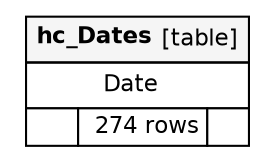 // dot 2.38 on Windows 10 10.0
// SchemaSpy rev 6.0.0-rc2.40
digraph "hc_Dates" {
  graph [
    rankdir="RL"
    bgcolor="#ffffff"
    nodesep="0.18"
    ranksep="0.46"
    fontname="Helvetica"
    fontsize="11"
    ration="compress"
  ];
  node [
    fontname="Helvetica"
    fontsize="11"
    shape="plaintext"
  ];
  edge [
    arrowsize="0.8"
  ];
  "hc_Dates" [
   label=<
    <TABLE BORDER="0" CELLBORDER="1" CELLSPACING="0" BGCOLOR="#ffffff">
      <TR><TD COLSPAN="3"  BGCOLOR="#f5f5f5"><TABLE BORDER="0" CELLSPACING="0"><TR><TD ALIGN="LEFT"><B>hc_Dates</B></TD><TD ALIGN="RIGHT">[table]</TD></TR></TABLE></TD></TR>
      <TR><TD PORT="Date" COLSPAN="3" ALIGN="LEFT"><TABLE BORDER="0" CELLSPACING="0" ALIGN="LEFT"><TR ALIGN="LEFT"><TD ALIGN="LEFT" FIXEDSIZE="TRUE" WIDTH="15" HEIGHT="16"></TD><TD ALIGN="LEFT" FIXEDSIZE="TRUE" WIDTH="53" HEIGHT="16">Date</TD></TR></TABLE></TD></TR>
      <TR><TD ALIGN="LEFT" BGCOLOR="#ffffff">  </TD><TD ALIGN="RIGHT" BGCOLOR="#ffffff">274 rows</TD><TD ALIGN="RIGHT" BGCOLOR="#ffffff">  </TD></TR>
    </TABLE>>
    URL="tables/hc_Dates.html"
    tooltip="hc_Dates"
  ];
}
